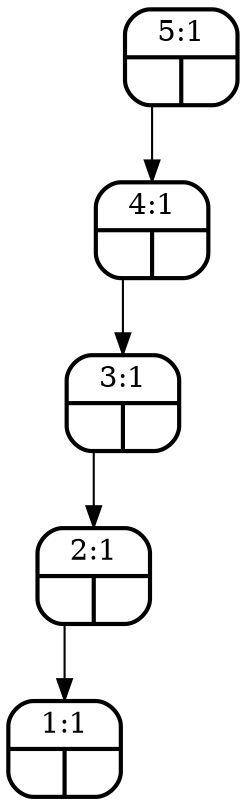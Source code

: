 digraph tree {
node [shape = Mrecord, penwidth = 2];
"5"[label="{<f0>5:1|{<f1>|<f2>}}"color=black];
"4"[label="{<f0>4:1|{<f1>|<f2>}}"color=black];
"3"[label="{<f0>3:1|{<f1>|<f2>}}"color=black];
"2"[label="{<f0>2:1|{<f1>|<f2>}}"color=black];
"1"[label="{<f0>1:1|{<f1>|<f2>}}"color=black];
"2":f1 -> "1":f0;
"3":f1 -> "2":f0;
"4":f1 -> "3":f0;
"5":f1 -> "4":f0;
}
